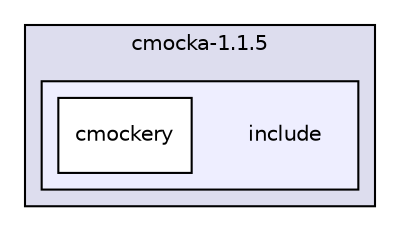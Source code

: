 digraph "CMocka/cmocka-1.1.5/include" {
  compound=true
  node [ fontsize="10", fontname="Helvetica"];
  edge [ labelfontsize="10", labelfontname="Helvetica"];
  subgraph clusterdir_41df525925d1430602165512686fe4f6 {
    graph [ bgcolor="#ddddee", pencolor="black", label="cmocka-1.1.5" fontname="Helvetica", fontsize="10", URL="dir_41df525925d1430602165512686fe4f6.html"]
  subgraph clusterdir_ce428ad40d9783629b840846d25dbdfb {
    graph [ bgcolor="#eeeeff", pencolor="black", label="" URL="dir_ce428ad40d9783629b840846d25dbdfb.html"];
    dir_ce428ad40d9783629b840846d25dbdfb [shape=plaintext label="include"];
    dir_0fc31dd236acc46634b9d5f63e17dd04 [shape=box label="cmockery" color="black" fillcolor="white" style="filled" URL="dir_0fc31dd236acc46634b9d5f63e17dd04.html"];
  }
  }
}
